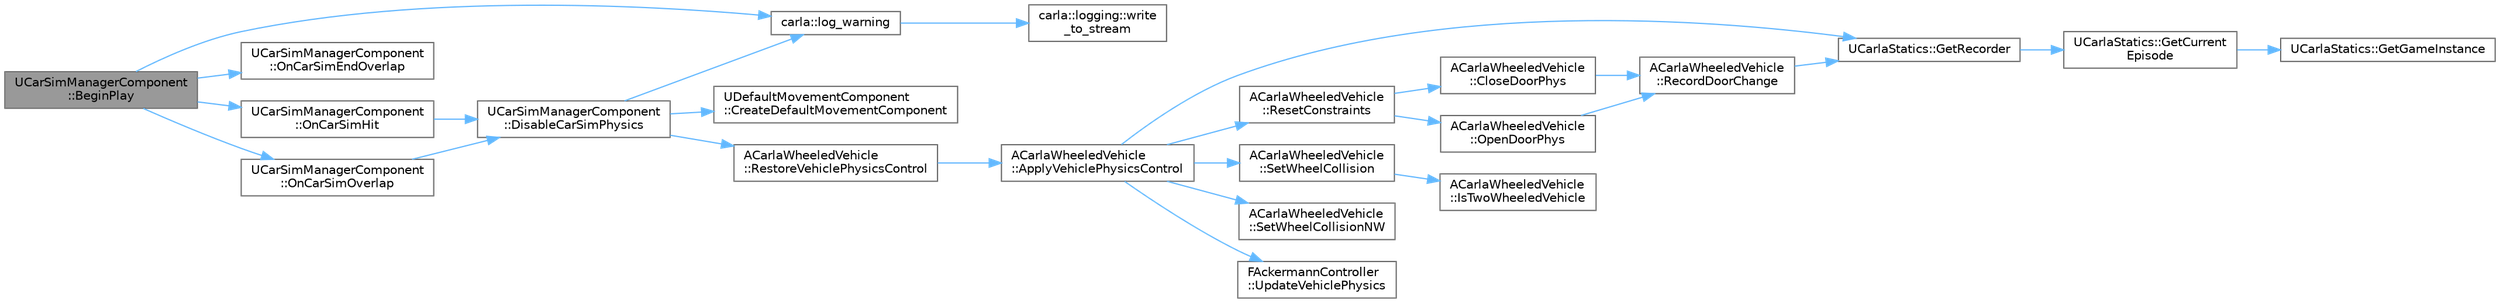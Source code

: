 digraph "UCarSimManagerComponent::BeginPlay"
{
 // INTERACTIVE_SVG=YES
 // LATEX_PDF_SIZE
  bgcolor="transparent";
  edge [fontname=Helvetica,fontsize=10,labelfontname=Helvetica,labelfontsize=10];
  node [fontname=Helvetica,fontsize=10,shape=box,height=0.2,width=0.4];
  rankdir="LR";
  Node1 [id="Node000001",label="UCarSimManagerComponent\l::BeginPlay",height=0.2,width=0.4,color="gray40", fillcolor="grey60", style="filled", fontcolor="black",tooltip=" "];
  Node1 -> Node2 [id="edge1_Node000001_Node000002",color="steelblue1",style="solid",tooltip=" "];
  Node2 [id="Node000002",label="carla::log_warning",height=0.2,width=0.4,color="grey40", fillcolor="white", style="filled",URL="$d9/d36/namespacecarla.html#aca0bf2b2b37178b5e39c9bdbb5fadeb6",tooltip=" "];
  Node2 -> Node3 [id="edge2_Node000002_Node000003",color="steelblue1",style="solid",tooltip=" "];
  Node3 [id="Node000003",label="carla::logging::write\l_to_stream",height=0.2,width=0.4,color="grey40", fillcolor="white", style="filled",URL="$d2/d8c/namespacecarla_1_1logging.html#a4193666236852fb6a6977299a31445d8",tooltip=" "];
  Node1 -> Node4 [id="edge3_Node000001_Node000004",color="steelblue1",style="solid",tooltip=" "];
  Node4 [id="Node000004",label="UCarSimManagerComponent\l::OnCarSimEndOverlap",height=0.2,width=0.4,color="grey40", fillcolor="white", style="filled",URL="$d2/dea/classUCarSimManagerComponent.html#a4ccbefc433a2f4d7aafbe01685ae65f2",tooltip=" "];
  Node1 -> Node5 [id="edge4_Node000001_Node000005",color="steelblue1",style="solid",tooltip=" "];
  Node5 [id="Node000005",label="UCarSimManagerComponent\l::OnCarSimHit",height=0.2,width=0.4,color="grey40", fillcolor="white", style="filled",URL="$d2/dea/classUCarSimManagerComponent.html#a6f66e5242961cd5ff69bc92ddae1848a",tooltip=" "];
  Node5 -> Node6 [id="edge5_Node000005_Node000006",color="steelblue1",style="solid",tooltip=" "];
  Node6 [id="Node000006",label="UCarSimManagerComponent\l::DisableCarSimPhysics",height=0.2,width=0.4,color="grey40", fillcolor="white", style="filled",URL="$d2/dea/classUCarSimManagerComponent.html#a2efa8eb19aced754f167875bb25bd92c",tooltip=" "];
  Node6 -> Node7 [id="edge6_Node000006_Node000007",color="steelblue1",style="solid",tooltip=" "];
  Node7 [id="Node000007",label="UDefaultMovementComponent\l::CreateDefaultMovementComponent",height=0.2,width=0.4,color="grey40", fillcolor="white", style="filled",URL="$db/d10/classUDefaultMovementComponent.html#ae4d4da445db2f8e8abacaf22c5070277",tooltip=" "];
  Node6 -> Node2 [id="edge7_Node000006_Node000002",color="steelblue1",style="solid",tooltip=" "];
  Node6 -> Node8 [id="edge8_Node000006_Node000008",color="steelblue1",style="solid",tooltip=" "];
  Node8 [id="Node000008",label="ACarlaWheeledVehicle\l::RestoreVehiclePhysicsControl",height=0.2,width=0.4,color="grey40", fillcolor="white", style="filled",URL="$d5/d70/classACarlaWheeledVehicle.html#a0eb752614da592e60b34079ca09d0331",tooltip=" "];
  Node8 -> Node9 [id="edge9_Node000008_Node000009",color="steelblue1",style="solid",tooltip=" "];
  Node9 [id="Node000009",label="ACarlaWheeledVehicle\l::ApplyVehiclePhysicsControl",height=0.2,width=0.4,color="grey40", fillcolor="white", style="filled",URL="$d5/d70/classACarlaWheeledVehicle.html#a3e610d951ef26385950981f732fa9f42",tooltip=" "];
  Node9 -> Node10 [id="edge10_Node000009_Node000010",color="steelblue1",style="solid",tooltip=" "];
  Node10 [id="Node000010",label="UCarlaStatics::GetRecorder",height=0.2,width=0.4,color="grey40", fillcolor="white", style="filled",URL="$d7/d1e/classUCarlaStatics.html#adf84009ecb71dd12430e36c61a030c91",tooltip=" "];
  Node10 -> Node11 [id="edge11_Node000010_Node000011",color="steelblue1",style="solid",tooltip=" "];
  Node11 [id="Node000011",label="UCarlaStatics::GetCurrent\lEpisode",height=0.2,width=0.4,color="grey40", fillcolor="white", style="filled",URL="$d7/d1e/classUCarlaStatics.html#a83f2a341e32413abf1ec85ee740c2036",tooltip=" "];
  Node11 -> Node12 [id="edge12_Node000011_Node000012",color="steelblue1",style="solid",tooltip=" "];
  Node12 [id="Node000012",label="UCarlaStatics::GetGameInstance",height=0.2,width=0.4,color="grey40", fillcolor="white", style="filled",URL="$d7/d1e/classUCarlaStatics.html#a35e7cb760a58848081a618e7fa8201e2",tooltip=" "];
  Node9 -> Node13 [id="edge13_Node000009_Node000013",color="steelblue1",style="solid",tooltip=" "];
  Node13 [id="Node000013",label="ACarlaWheeledVehicle\l::ResetConstraints",height=0.2,width=0.4,color="grey40", fillcolor="white", style="filled",URL="$d5/d70/classACarlaWheeledVehicle.html#a80344597cc1f76c5759bf9b813bb346f",tooltip=" "];
  Node13 -> Node14 [id="edge14_Node000013_Node000014",color="steelblue1",style="solid",tooltip=" "];
  Node14 [id="Node000014",label="ACarlaWheeledVehicle\l::CloseDoorPhys",height=0.2,width=0.4,color="grey40", fillcolor="white", style="filled",URL="$d5/d70/classACarlaWheeledVehicle.html#a114c84eaff7178ef92e37ea0e0ac9e34",tooltip=" "];
  Node14 -> Node15 [id="edge15_Node000014_Node000015",color="steelblue1",style="solid",tooltip=" "];
  Node15 [id="Node000015",label="ACarlaWheeledVehicle\l::RecordDoorChange",height=0.2,width=0.4,color="grey40", fillcolor="white", style="filled",URL="$d5/d70/classACarlaWheeledVehicle.html#a087b3bd2e47d6662fce3e4f0da7cca61",tooltip=" "];
  Node15 -> Node10 [id="edge16_Node000015_Node000010",color="steelblue1",style="solid",tooltip=" "];
  Node13 -> Node16 [id="edge17_Node000013_Node000016",color="steelblue1",style="solid",tooltip=" "];
  Node16 [id="Node000016",label="ACarlaWheeledVehicle\l::OpenDoorPhys",height=0.2,width=0.4,color="grey40", fillcolor="white", style="filled",URL="$d5/d70/classACarlaWheeledVehicle.html#ac366b344047c94137d813a4a8a35eaeb",tooltip=" "];
  Node16 -> Node15 [id="edge18_Node000016_Node000015",color="steelblue1",style="solid",tooltip=" "];
  Node9 -> Node17 [id="edge19_Node000009_Node000017",color="steelblue1",style="solid",tooltip=" "];
  Node17 [id="Node000017",label="ACarlaWheeledVehicle\l::SetWheelCollision",height=0.2,width=0.4,color="grey40", fillcolor="white", style="filled",URL="$d5/d70/classACarlaWheeledVehicle.html#a33b430d2706ec2490b2147a242085af4",tooltip=" "];
  Node17 -> Node18 [id="edge20_Node000017_Node000018",color="steelblue1",style="solid",tooltip=" "];
  Node18 [id="Node000018",label="ACarlaWheeledVehicle\l::IsTwoWheeledVehicle",height=0.2,width=0.4,color="grey40", fillcolor="white", style="filled",URL="$d5/d70/classACarlaWheeledVehicle.html#a1a14797d457e94cbed68571fc8c914bb",tooltip=" "];
  Node9 -> Node19 [id="edge21_Node000009_Node000019",color="steelblue1",style="solid",tooltip=" "];
  Node19 [id="Node000019",label="ACarlaWheeledVehicle\l::SetWheelCollisionNW",height=0.2,width=0.4,color="grey40", fillcolor="white", style="filled",URL="$d5/d70/classACarlaWheeledVehicle.html#a29574baf1b80d8345e8ddbab1825fa4b",tooltip=" "];
  Node9 -> Node20 [id="edge22_Node000009_Node000020",color="steelblue1",style="solid",tooltip=" "];
  Node20 [id="Node000020",label="FAckermannController\l::UpdateVehiclePhysics",height=0.2,width=0.4,color="grey40", fillcolor="white", style="filled",URL="$d7/db5/classFAckermannController.html#abe8d237fb808b0eca659fb7008054a90",tooltip=" "];
  Node1 -> Node21 [id="edge23_Node000001_Node000021",color="steelblue1",style="solid",tooltip=" "];
  Node21 [id="Node000021",label="UCarSimManagerComponent\l::OnCarSimOverlap",height=0.2,width=0.4,color="grey40", fillcolor="white", style="filled",URL="$d2/dea/classUCarSimManagerComponent.html#a89f7bf19417dc86844ed50773dbf463b",tooltip=" "];
  Node21 -> Node6 [id="edge24_Node000021_Node000006",color="steelblue1",style="solid",tooltip=" "];
}
